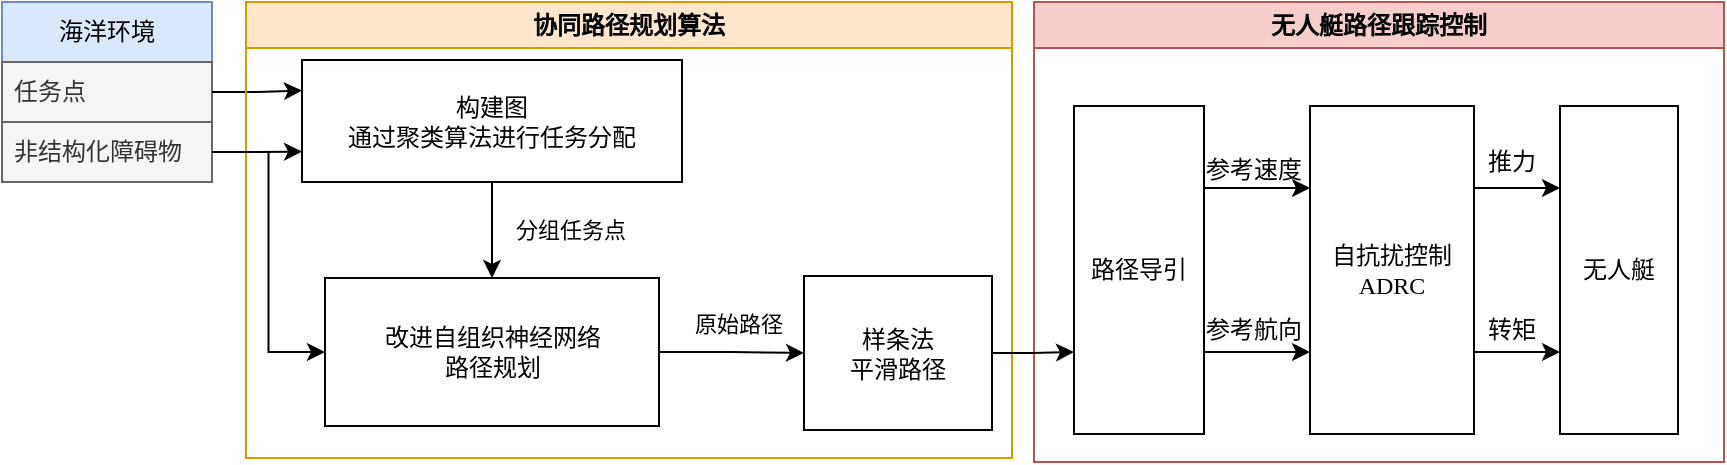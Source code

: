 <mxfile version="18.0.1" type="device"><diagram id="ZJtR05AKxH3UCDfKfaIg" name="Page-1"><mxGraphModel dx="1117" dy="784" grid="0" gridSize="10" guides="1" tooltips="1" connect="1" arrows="1" fold="1" page="1" pageScale="1" pageWidth="827" pageHeight="1169" math="1" shadow="0"><root><mxCell id="0"/><mxCell id="1" parent="0"/><mxCell id="LIyYCsciPyg4vpb4H7mv-3" value="海洋环境" style="swimlane;fontStyle=0;childLayout=stackLayout;horizontal=1;startSize=30;horizontalStack=0;resizeParent=1;resizeParentMax=0;resizeLast=0;collapsible=1;marginBottom=0;fillColor=#dae8fc;strokeColor=#6c8ebf;fontFamily=思源黑体;html=1;whiteSpace=wrap;" parent="1" vertex="1"><mxGeometry x="54" y="160" width="105" height="90" as="geometry"><mxRectangle x="640" y="210" width="50" height="30" as="alternateBounds"/></mxGeometry></mxCell><mxCell id="LIyYCsciPyg4vpb4H7mv-6" value="任务点" style="text;strokeColor=#666666;fillColor=#f5f5f5;align=left;verticalAlign=middle;spacingLeft=4;spacingRight=4;overflow=hidden;points=[[0,0.5],[1,0.5]];portConstraint=eastwest;rotatable=0;fontColor=#333333;fontFamily=思源黑体;html=1;whiteSpace=wrap;" parent="LIyYCsciPyg4vpb4H7mv-3" vertex="1"><mxGeometry y="30" width="105" height="30" as="geometry"/></mxCell><mxCell id="LIyYCsciPyg4vpb4H7mv-4" value="非结构化障碍物" style="text;strokeColor=#666666;fillColor=#f5f5f5;align=left;verticalAlign=middle;spacingLeft=4;spacingRight=4;overflow=hidden;points=[[0,0.5],[1,0.5]];portConstraint=eastwest;rotatable=0;fontColor=#333333;fontFamily=思源黑体;html=1;whiteSpace=wrap;" parent="LIyYCsciPyg4vpb4H7mv-3" vertex="1"><mxGeometry y="60" width="105" height="30" as="geometry"/></mxCell><mxCell id="LIyYCsciPyg4vpb4H7mv-10" value="" style="endArrow=classic;rounded=0;exitX=1;exitY=0.5;exitDx=0;exitDy=0;entryX=0;entryY=0.25;entryDx=0;entryDy=0;edgeStyle=orthogonalEdgeStyle;fontFamily=思源黑体;html=1;" parent="1" source="LIyYCsciPyg4vpb4H7mv-6" target="LIyYCsciPyg4vpb4H7mv-7" edge="1"><mxGeometry width="50" height="50" relative="1" as="geometry"><mxPoint x="380" y="240" as="sourcePoint"/><mxPoint x="430" y="190" as="targetPoint"/></mxGeometry></mxCell><mxCell id="LIyYCsciPyg4vpb4H7mv-13" value="协同路径规划算法" style="swimlane;fillColor=#ffe6cc;strokeColor=#d79b00;fontFamily=思源黑体;html=1;whiteSpace=wrap;" parent="1" vertex="1"><mxGeometry x="176" y="160" width="383" height="228" as="geometry"/></mxCell><mxCell id="LIyYCsciPyg4vpb4H7mv-20" value="" style="edgeStyle=orthogonalEdgeStyle;rounded=0;orthogonalLoop=1;jettySize=auto;entryX=0.5;entryY=0;entryDx=0;entryDy=0;fontFamily=思源黑体;html=1;" parent="LIyYCsciPyg4vpb4H7mv-13" source="LIyYCsciPyg4vpb4H7mv-7" target="LIyYCsciPyg4vpb4H7mv-16" edge="1"><mxGeometry relative="1" as="geometry"/></mxCell><mxCell id="LIyYCsciPyg4vpb4H7mv-21" value="分组任务点" style="edgeLabel;align=center;verticalAlign=middle;resizable=0;points=[];fontFamily=思源黑体;html=1;" parent="LIyYCsciPyg4vpb4H7mv-20" vertex="1" connectable="0"><mxGeometry x="-0.327" relative="1" as="geometry"><mxPoint x="39" y="8" as="offset"/></mxGeometry></mxCell><mxCell id="LIyYCsciPyg4vpb4H7mv-7" value="构建图&lt;br&gt;通过聚类算法进行任务分配" style="rounded=0;fontFamily=思源黑体;html=1;whiteSpace=wrap;" parent="LIyYCsciPyg4vpb4H7mv-13" vertex="1"><mxGeometry x="28" y="29" width="190" height="61" as="geometry"/></mxCell><mxCell id="LIyYCsciPyg4vpb4H7mv-16" value="改进自组织神经网络&lt;br&gt;路径规划" style="fontFamily=思源黑体;html=1;whiteSpace=wrap;" parent="LIyYCsciPyg4vpb4H7mv-13" vertex="1"><mxGeometry x="39.5" y="138" width="167" height="74" as="geometry"/></mxCell><mxCell id="LIyYCsciPyg4vpb4H7mv-17" value="样条法&lt;br&gt;平滑路径" style="fontFamily=思源黑体;html=1;whiteSpace=wrap;" parent="LIyYCsciPyg4vpb4H7mv-13" vertex="1"><mxGeometry x="279" y="137" width="94" height="77" as="geometry"/></mxCell><mxCell id="LIyYCsciPyg4vpb4H7mv-22" value="原始路径" style="edgeStyle=orthogonalEdgeStyle;rounded=0;orthogonalLoop=1;jettySize=auto;exitX=1;exitY=0.5;exitDx=0;exitDy=0;entryX=0;entryY=0.5;entryDx=0;entryDy=0;fontFamily=思源黑体;html=1;" parent="LIyYCsciPyg4vpb4H7mv-13" source="LIyYCsciPyg4vpb4H7mv-16" target="LIyYCsciPyg4vpb4H7mv-17" edge="1"><mxGeometry x="0.09" y="15" relative="1" as="geometry"><mxPoint as="offset"/></mxGeometry></mxCell><mxCell id="9tmJWiCvNAcZI4iVMibT-2" value="无人艇路径跟踪控制" style="swimlane;fillColor=#f8cecc;strokeColor=#b85450;fontFamily=思源黑体;html=1;whiteSpace=wrap;" parent="1" vertex="1"><mxGeometry x="570" y="160" width="345" height="230" as="geometry"/></mxCell><mxCell id="9tmJWiCvNAcZI4iVMibT-3" value="无人艇" style="fontFamily=思源黑体;html=1;whiteSpace=wrap;" parent="9tmJWiCvNAcZI4iVMibT-2" vertex="1"><mxGeometry x="263" y="52" width="59" height="164" as="geometry"/></mxCell><mxCell id="o2QAgWbZq8_3c8gr_cb2-11" value="" style="edgeStyle=orthogonalEdgeStyle;rounded=0;orthogonalLoop=1;jettySize=auto;exitX=1;exitY=0.25;exitDx=0;exitDy=0;entryX=0;entryY=0.25;entryDx=0;entryDy=0;fontFamily=思源黑体;html=1;" parent="9tmJWiCvNAcZI4iVMibT-2" source="9tmJWiCvNAcZI4iVMibT-4" target="9tmJWiCvNAcZI4iVMibT-3" edge="1"><mxGeometry relative="1" as="geometry"/></mxCell><mxCell id="o2QAgWbZq8_3c8gr_cb2-12" value="" style="edgeStyle=orthogonalEdgeStyle;rounded=0;orthogonalLoop=1;jettySize=auto;exitX=1;exitY=0.75;exitDx=0;exitDy=0;entryX=0;entryY=0.75;entryDx=0;entryDy=0;fontFamily=思源黑体;html=1;" parent="9tmJWiCvNAcZI4iVMibT-2" source="9tmJWiCvNAcZI4iVMibT-4" target="9tmJWiCvNAcZI4iVMibT-3" edge="1"><mxGeometry relative="1" as="geometry"/></mxCell><mxCell id="9tmJWiCvNAcZI4iVMibT-4" value="自抗扰控制 ADRC" style="fontFamily=思源黑体;html=1;whiteSpace=wrap;" parent="9tmJWiCvNAcZI4iVMibT-2" vertex="1"><mxGeometry x="138" y="52" width="82" height="164" as="geometry"/></mxCell><mxCell id="o2QAgWbZq8_3c8gr_cb2-9" value="" style="edgeStyle=orthogonalEdgeStyle;rounded=0;orthogonalLoop=1;jettySize=auto;exitX=1;exitY=0.25;exitDx=0;exitDy=0;entryX=0;entryY=0.25;entryDx=0;entryDy=0;fontFamily=思源黑体;html=1;" parent="9tmJWiCvNAcZI4iVMibT-2" source="9tmJWiCvNAcZI4iVMibT-11" target="9tmJWiCvNAcZI4iVMibT-4" edge="1"><mxGeometry relative="1" as="geometry"/></mxCell><mxCell id="o2QAgWbZq8_3c8gr_cb2-10" value="" style="edgeStyle=orthogonalEdgeStyle;rounded=0;orthogonalLoop=1;jettySize=auto;exitX=1;exitY=0.75;exitDx=0;exitDy=0;entryX=0;entryY=0.75;entryDx=0;entryDy=0;fontFamily=思源黑体;html=1;" parent="9tmJWiCvNAcZI4iVMibT-2" source="9tmJWiCvNAcZI4iVMibT-11" target="9tmJWiCvNAcZI4iVMibT-4" edge="1"><mxGeometry relative="1" as="geometry"/></mxCell><mxCell id="9tmJWiCvNAcZI4iVMibT-11" value="路径导引" style="fontFamily=思源黑体;html=1;whiteSpace=wrap;" parent="9tmJWiCvNAcZI4iVMibT-2" vertex="1"><mxGeometry x="20" y="52" width="65" height="164" as="geometry"/></mxCell><mxCell id="o2QAgWbZq8_3c8gr_cb2-13" value="参考速度" style="text;strokeColor=none;fillColor=none;align=center;verticalAlign=middle;rounded=0;fontFamily=思源黑体;html=1;whiteSpace=wrap;" parent="9tmJWiCvNAcZI4iVMibT-2" vertex="1"><mxGeometry x="80" y="69" width="60" height="30" as="geometry"/></mxCell><mxCell id="o2QAgWbZq8_3c8gr_cb2-14" value="参考航向" style="text;strokeColor=none;fillColor=none;align=center;verticalAlign=middle;rounded=0;fontFamily=思源黑体;html=1;whiteSpace=wrap;" parent="9tmJWiCvNAcZI4iVMibT-2" vertex="1"><mxGeometry x="80" y="149" width="60" height="30" as="geometry"/></mxCell><mxCell id="o2QAgWbZq8_3c8gr_cb2-15" value="推力" style="text;strokeColor=none;fillColor=none;align=center;verticalAlign=middle;rounded=0;fontFamily=思源黑体;html=1;whiteSpace=wrap;" parent="9tmJWiCvNAcZI4iVMibT-2" vertex="1"><mxGeometry x="209" y="65" width="60" height="30" as="geometry"/></mxCell><mxCell id="o2QAgWbZq8_3c8gr_cb2-16" value="转矩" style="text;strokeColor=none;fillColor=none;align=center;verticalAlign=middle;rounded=0;fontFamily=思源黑体;html=1;whiteSpace=wrap;" parent="9tmJWiCvNAcZI4iVMibT-2" vertex="1"><mxGeometry x="209" y="149" width="60" height="30" as="geometry"/></mxCell><mxCell id="o2QAgWbZq8_3c8gr_cb2-5" value="" style="edgeStyle=orthogonalEdgeStyle;rounded=0;orthogonalLoop=1;jettySize=auto;exitX=1;exitY=0.5;exitDx=0;exitDy=0;entryX=0;entryY=0.75;entryDx=0;entryDy=0;fontFamily=思源黑体;html=1;" parent="1" source="LIyYCsciPyg4vpb4H7mv-4" target="LIyYCsciPyg4vpb4H7mv-7" edge="1"><mxGeometry relative="1" as="geometry"/></mxCell><mxCell id="o2QAgWbZq8_3c8gr_cb2-7" value="" style="edgeStyle=orthogonalEdgeStyle;rounded=0;orthogonalLoop=1;jettySize=auto;exitX=1;exitY=0.5;exitDx=0;exitDy=0;entryX=0;entryY=0.5;entryDx=0;entryDy=0;fontFamily=思源黑体;html=1;" parent="1" source="LIyYCsciPyg4vpb4H7mv-4" target="LIyYCsciPyg4vpb4H7mv-16" edge="1"><mxGeometry relative="1" as="geometry"/></mxCell><mxCell id="o2QAgWbZq8_3c8gr_cb2-8" value="" style="edgeStyle=orthogonalEdgeStyle;rounded=0;orthogonalLoop=1;jettySize=auto;exitX=1;exitY=0.5;exitDx=0;exitDy=0;entryX=0;entryY=0.75;entryDx=0;entryDy=0;fontFamily=思源黑体;html=1;" parent="1" source="LIyYCsciPyg4vpb4H7mv-17" target="9tmJWiCvNAcZI4iVMibT-11" edge="1"><mxGeometry relative="1" as="geometry"/></mxCell></root></mxGraphModel></diagram></mxfile>